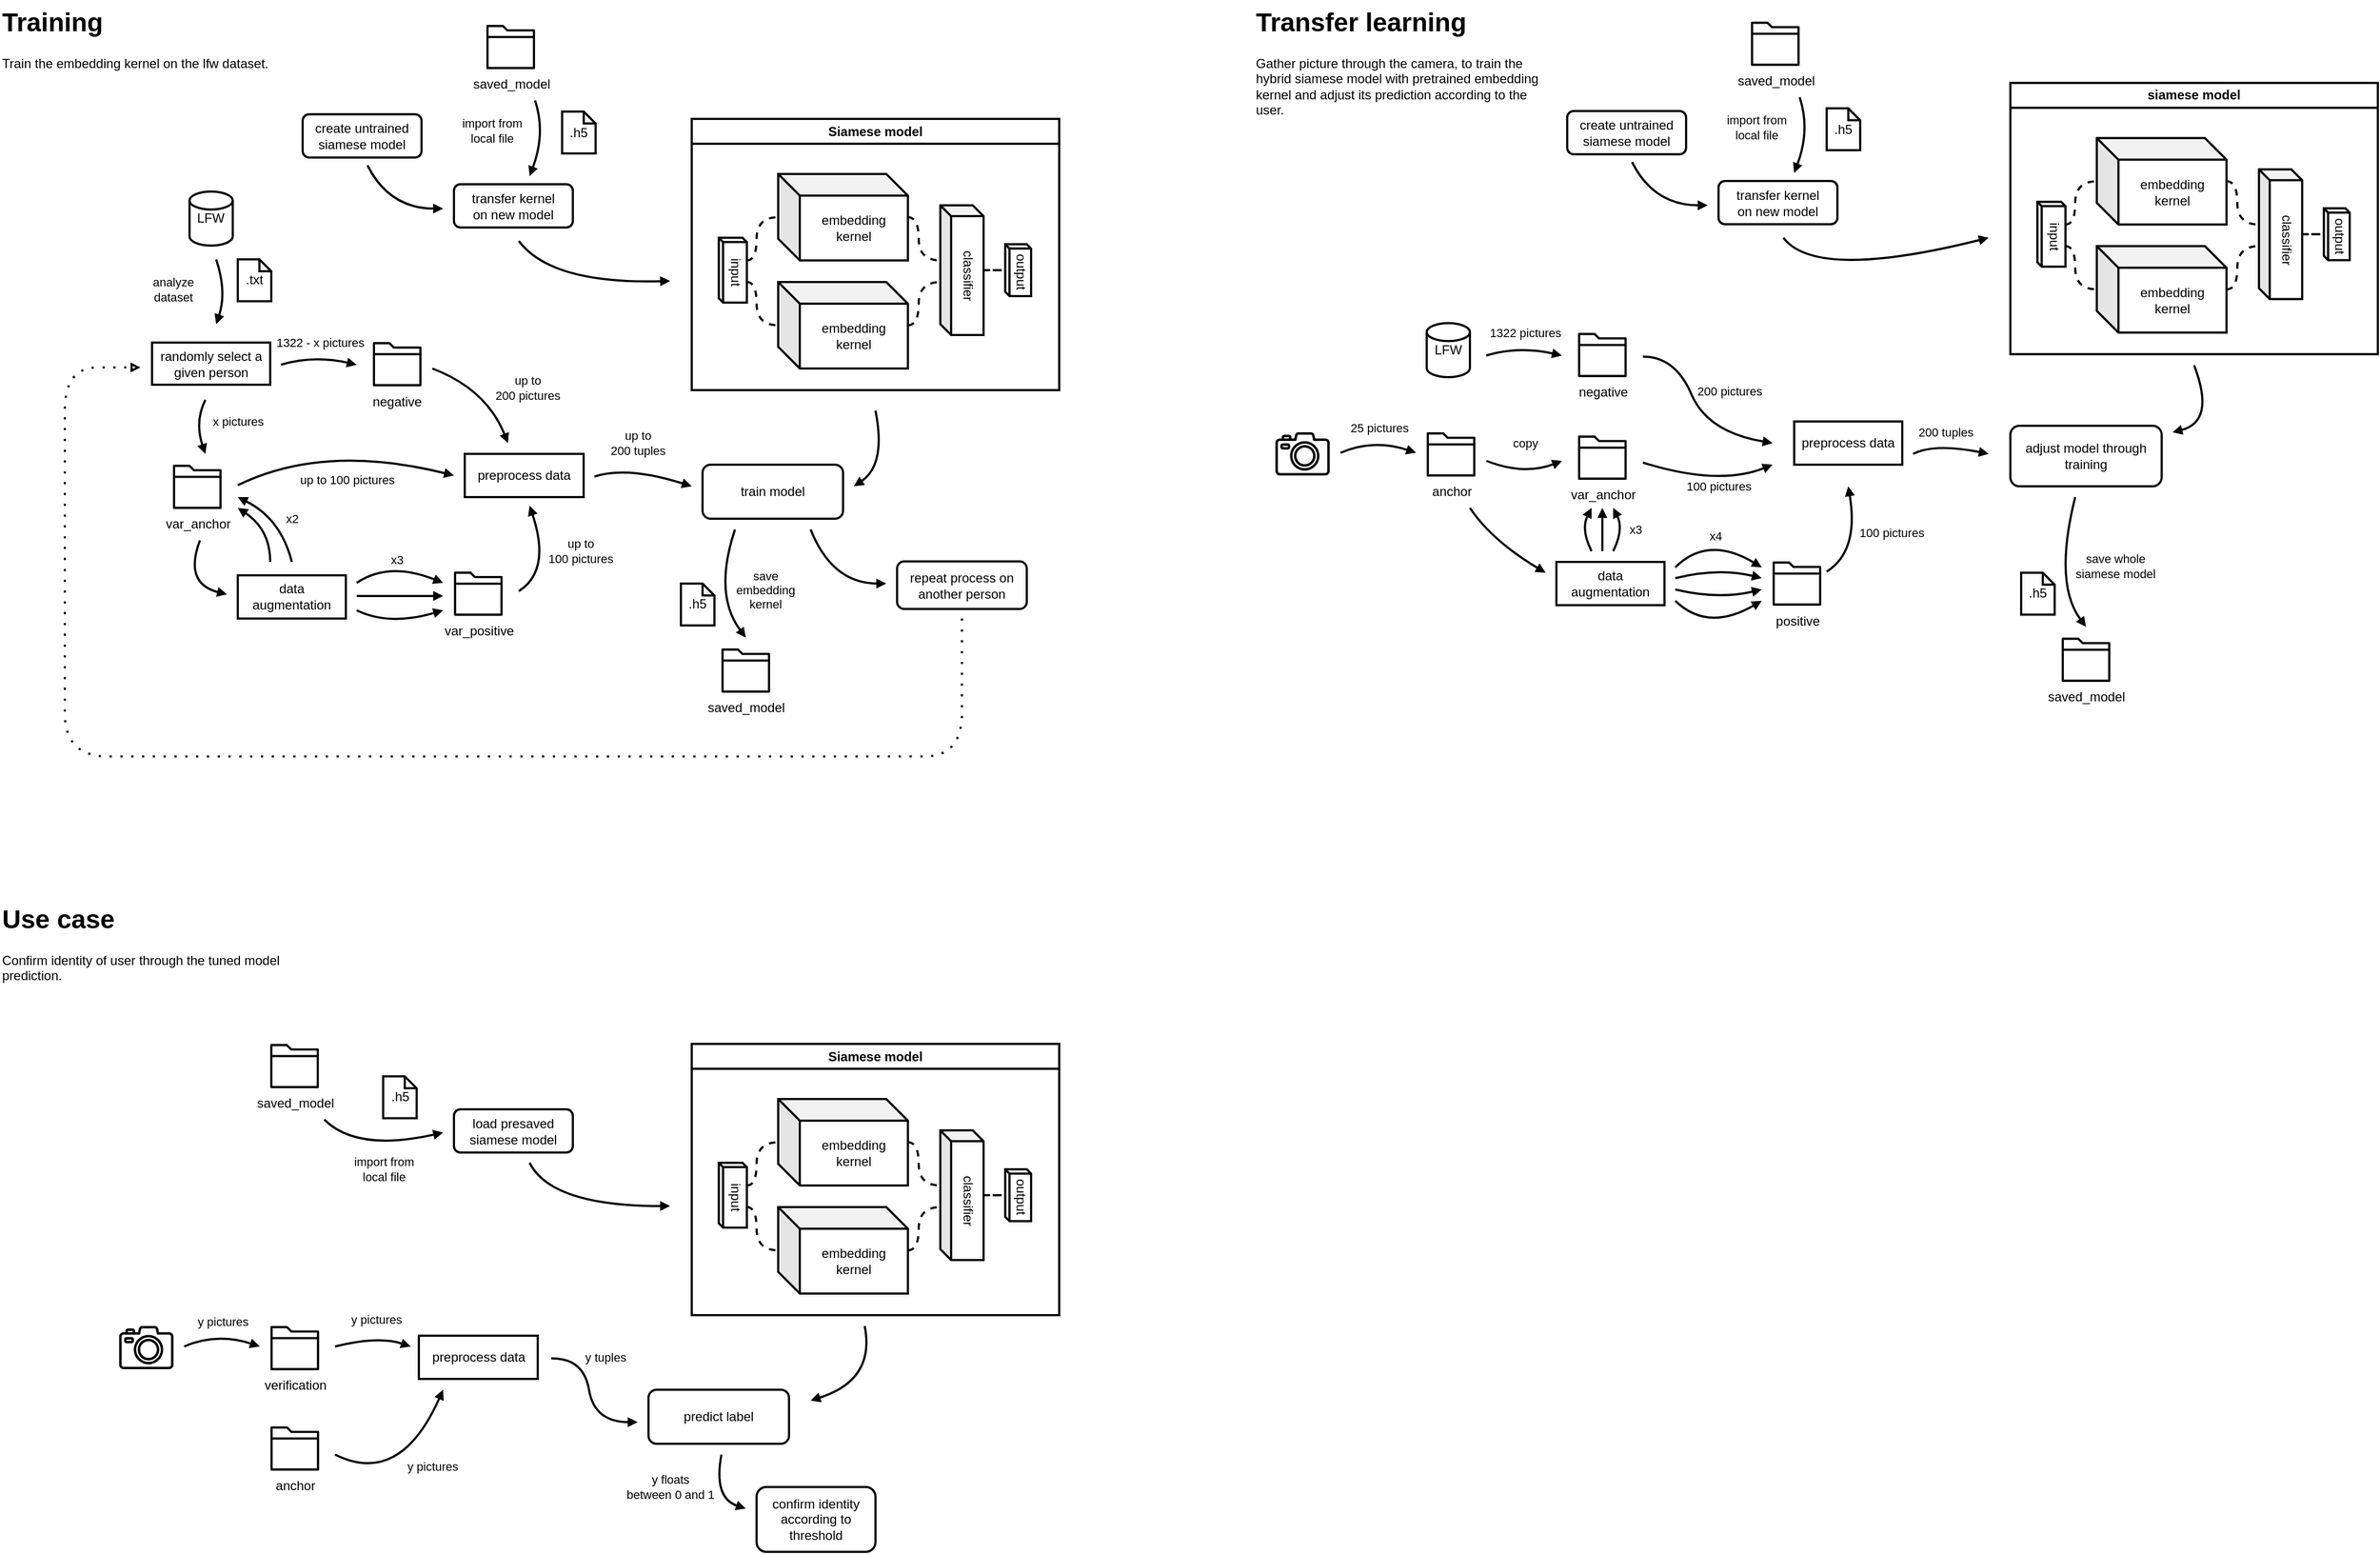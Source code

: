 <mxfile version="24.4.10" type="device">
  <diagram id="6a731a19-8d31-9384-78a2-239565b7b9f0" name="Page-1">
    <mxGraphModel dx="3397" dy="1454" grid="1" gridSize="10" guides="1" tooltips="1" connect="1" arrows="1" fold="1" page="1" pageScale="1" pageWidth="1169" pageHeight="827" background="none" math="0" shadow="0">
      <root>
        <mxCell id="0" />
        <mxCell id="1" parent="0" />
        <mxCell id="K02zq3fW6YqKF-il60_Z-49" value="siamese model" style="swimlane;whiteSpace=wrap;html=1;swimlaneFillColor=default;strokeWidth=2;startSize=23;" parent="1" vertex="1">
          <mxGeometry x="740" y="116.75" width="340" height="251" as="geometry">
            <mxRectangle x="600" y="240" width="100" height="30" as="alternateBounds" />
          </mxGeometry>
        </mxCell>
        <mxCell id="K02zq3fW6YqKF-il60_Z-50" style="edgeStyle=orthogonalEdgeStyle;rounded=0;orthogonalLoop=1;jettySize=auto;html=1;curved=1;strokeWidth=2;dashed=1;endArrow=none;endFill=0;" parent="K02zq3fW6YqKF-il60_Z-49" source="K02zq3fW6YqKF-il60_Z-41" target="K02zq3fW6YqKF-il60_Z-43" edge="1">
          <mxGeometry relative="1" as="geometry">
            <Array as="points">
              <mxPoint x="210" y="91" />
              <mxPoint x="210" y="131" />
            </Array>
          </mxGeometry>
        </mxCell>
        <mxCell id="K02zq3fW6YqKF-il60_Z-41" value="&lt;div&gt;embedding&lt;/div&gt;&lt;div&gt;kernel&lt;/div&gt;" style="shape=cube;whiteSpace=wrap;html=1;boundedLbl=1;backgroundOutline=1;darkOpacity=0.05;darkOpacity2=0.1;strokeWidth=2;strokeColor=default;fillColor=default;" parent="K02zq3fW6YqKF-il60_Z-49" vertex="1">
          <mxGeometry x="80" y="51" width="120" height="80" as="geometry" />
        </mxCell>
        <mxCell id="K02zq3fW6YqKF-il60_Z-42" value="&lt;div&gt;embedding&lt;/div&gt;&lt;div&gt;kernel&lt;/div&gt;" style="shape=cube;whiteSpace=wrap;html=1;boundedLbl=1;backgroundOutline=1;darkOpacity=0.05;darkOpacity2=0.1;strokeWidth=2;strokeColor=default;fillColor=default;" parent="K02zq3fW6YqKF-il60_Z-49" vertex="1">
          <mxGeometry x="80" y="151" width="120" height="80" as="geometry" />
        </mxCell>
        <mxCell id="K02zq3fW6YqKF-il60_Z-43" value="classifier" style="shape=cube;whiteSpace=wrap;html=1;boundedLbl=1;backgroundOutline=1;darkOpacity=0.05;darkOpacity2=0.1;strokeWidth=2;strokeColor=default;fillColor=default;textDirection=vertical-lr;size=10;" parent="K02zq3fW6YqKF-il60_Z-49" vertex="1">
          <mxGeometry x="230" y="80" width="40" height="120" as="geometry" />
        </mxCell>
        <mxCell id="K02zq3fW6YqKF-il60_Z-51" style="edgeStyle=orthogonalEdgeStyle;rounded=0;orthogonalLoop=1;jettySize=auto;html=1;curved=1;strokeWidth=2;dashed=1;endArrow=none;endFill=0;" parent="K02zq3fW6YqKF-il60_Z-49" source="K02zq3fW6YqKF-il60_Z-42" target="K02zq3fW6YqKF-il60_Z-43" edge="1">
          <mxGeometry relative="1" as="geometry">
            <mxPoint x="210" y="101" as="sourcePoint" />
            <mxPoint x="240" y="141" as="targetPoint" />
            <Array as="points">
              <mxPoint x="210" y="191" />
              <mxPoint x="210" y="151" />
            </Array>
          </mxGeometry>
        </mxCell>
        <mxCell id="K02zq3fW6YqKF-il60_Z-53" style="edgeStyle=orthogonalEdgeStyle;rounded=0;orthogonalLoop=1;jettySize=auto;html=1;curved=1;strokeWidth=2;dashed=1;endArrow=none;endFill=0;" parent="K02zq3fW6YqKF-il60_Z-49" source="K02zq3fW6YqKF-il60_Z-57" target="K02zq3fW6YqKF-il60_Z-42" edge="1">
          <mxGeometry relative="1" as="geometry">
            <mxPoint x="50" y="151" as="sourcePoint" />
            <mxPoint x="80" y="191" as="targetPoint" />
            <Array as="points">
              <mxPoint x="60" y="151" />
              <mxPoint x="60" y="191" />
            </Array>
          </mxGeometry>
        </mxCell>
        <mxCell id="K02zq3fW6YqKF-il60_Z-56" style="edgeStyle=orthogonalEdgeStyle;rounded=0;orthogonalLoop=1;jettySize=auto;html=1;curved=1;strokeWidth=2;dashed=1;endArrow=none;endFill=0;" parent="K02zq3fW6YqKF-il60_Z-49" source="K02zq3fW6YqKF-il60_Z-57" target="K02zq3fW6YqKF-il60_Z-41" edge="1">
          <mxGeometry relative="1" as="geometry">
            <mxPoint x="50" y="131" as="sourcePoint" />
            <mxPoint x="80" y="91" as="targetPoint" />
            <Array as="points">
              <mxPoint x="60" y="131" />
              <mxPoint x="60" y="91" />
            </Array>
          </mxGeometry>
        </mxCell>
        <mxCell id="K02zq3fW6YqKF-il60_Z-57" value="input" style="shape=cube;whiteSpace=wrap;html=1;boundedLbl=1;backgroundOutline=1;darkOpacity=0.05;darkOpacity2=0.1;strokeWidth=2;strokeColor=default;fillColor=default;textDirection=vertical-lr;size=4;" parent="K02zq3fW6YqKF-il60_Z-49" vertex="1">
          <mxGeometry x="25" y="110" width="26" height="60" as="geometry" />
        </mxCell>
        <mxCell id="K02zq3fW6YqKF-il60_Z-58" value="output" style="shape=cube;whiteSpace=wrap;html=1;boundedLbl=1;backgroundOutline=1;darkOpacity=0.05;darkOpacity2=0.1;strokeWidth=2;strokeColor=default;fillColor=default;textDirection=vertical-lr;size=4;" parent="K02zq3fW6YqKF-il60_Z-49" vertex="1">
          <mxGeometry x="290" y="116" width="24" height="48" as="geometry" />
        </mxCell>
        <mxCell id="K02zq3fW6YqKF-il60_Z-61" style="edgeStyle=orthogonalEdgeStyle;rounded=0;orthogonalLoop=1;jettySize=auto;html=1;curved=1;strokeWidth=2;dashed=1;endArrow=none;endFill=0;" parent="K02zq3fW6YqKF-il60_Z-49" source="K02zq3fW6YqKF-il60_Z-43" target="K02zq3fW6YqKF-il60_Z-58" edge="1">
          <mxGeometry relative="1" as="geometry">
            <mxPoint x="210" y="101" as="sourcePoint" />
            <mxPoint x="290" y="211" as="targetPoint" />
            <Array as="points" />
          </mxGeometry>
        </mxCell>
        <mxCell id="WTUpmmWrXd-e1ucr6upa-55" value="anchor" style="sketch=0;outlineConnect=0;dashed=0;verticalLabelPosition=bottom;verticalAlign=top;align=center;html=1;fontSize=12;fontStyle=0;aspect=fixed;pointerEvents=1;shape=mxgraph.aws4.folder;strokeWidth=1;fillColor=#030303;" parent="1" vertex="1">
          <mxGeometry x="200.0" y="440" width="45.04" height="41" as="geometry" />
        </mxCell>
        <mxCell id="WTUpmmWrXd-e1ucr6upa-57" value="LFW" style="strokeWidth=2;html=1;shape=mxgraph.flowchart.database;whiteSpace=wrap;" parent="1" vertex="1">
          <mxGeometry x="200" y="339" width="40" height="50" as="geometry" />
        </mxCell>
        <mxCell id="K02zq3fW6YqKF-il60_Z-8" value="var_anchor" style="sketch=0;outlineConnect=0;dashed=0;verticalLabelPosition=bottom;verticalAlign=top;align=center;html=1;fontSize=12;fontStyle=0;aspect=fixed;pointerEvents=1;shape=mxgraph.aws4.folder;strokeWidth=1;fillColor=#030303;gradientColor=none;" parent="1" vertex="1">
          <mxGeometry x="340" y="443" width="45.04" height="41" as="geometry" />
        </mxCell>
        <mxCell id="K02zq3fW6YqKF-il60_Z-9" value="negative" style="sketch=0;outlineConnect=0;dashed=0;verticalLabelPosition=bottom;verticalAlign=top;align=center;html=1;fontSize=12;fontStyle=0;aspect=fixed;pointerEvents=1;shape=mxgraph.aws4.folder;strokeWidth=1;fillColor=#030303;" parent="1" vertex="1">
          <mxGeometry x="340" y="348" width="45.04" height="41" as="geometry" />
        </mxCell>
        <mxCell id="K02zq3fW6YqKF-il60_Z-10" value="&lt;div&gt;positive&lt;/div&gt;" style="sketch=0;outlineConnect=0;dashed=0;verticalLabelPosition=bottom;verticalAlign=top;align=center;html=1;fontSize=12;fontStyle=0;aspect=fixed;pointerEvents=1;shape=mxgraph.aws4.folder;strokeWidth=1;fillColor=#030303;" parent="1" vertex="1">
          <mxGeometry x="520" y="559.5" width="45.04" height="41" as="geometry" />
        </mxCell>
        <mxCell id="K02zq3fW6YqKF-il60_Z-12" value="" style="curved=1;endArrow=block;html=1;rounded=0;strokeWidth=2;endSize=4;endFill=1;" parent="1" edge="1">
          <mxGeometry width="50" height="50" relative="1" as="geometry">
            <mxPoint x="255.04" y="369" as="sourcePoint" />
            <mxPoint x="325.04" y="369" as="targetPoint" />
            <Array as="points">
              <mxPoint x="285" y="360" />
            </Array>
          </mxGeometry>
        </mxCell>
        <mxCell id="K02zq3fW6YqKF-il60_Z-13" value="" style="sketch=0;outlineConnect=0;fontColor=#232F3E;gradientColor=none;fillColor=#030303;strokeColor=none;dashed=0;verticalLabelPosition=bottom;verticalAlign=top;align=center;html=1;fontSize=12;fontStyle=0;aspect=fixed;pointerEvents=1;shape=mxgraph.aws4.camera2;" parent="1" vertex="1">
          <mxGeometry x="60" y="440" width="50.32" height="40" as="geometry" />
        </mxCell>
        <mxCell id="K02zq3fW6YqKF-il60_Z-14" value="" style="curved=1;endArrow=block;html=1;rounded=0;strokeWidth=2;endSize=4;endFill=1;" parent="1" edge="1">
          <mxGeometry width="50" height="50" relative="1" as="geometry">
            <mxPoint x="570" y="569" as="sourcePoint" />
            <mxPoint x="590" y="490" as="targetPoint" />
            <Array as="points">
              <mxPoint x="600" y="550" />
            </Array>
          </mxGeometry>
        </mxCell>
        <mxCell id="K02zq3fW6YqKF-il60_Z-35" value="100 pictures" style="edgeLabel;html=1;align=center;verticalAlign=middle;resizable=0;points=[];" parent="K02zq3fW6YqKF-il60_Z-14" vertex="1" connectable="0">
          <mxGeometry x="0.115" y="1" relative="1" as="geometry">
            <mxPoint x="34" as="offset" />
          </mxGeometry>
        </mxCell>
        <mxCell id="K02zq3fW6YqKF-il60_Z-16" value="" style="curved=1;endArrow=block;html=1;rounded=0;strokeWidth=2;endSize=4;endFill=1;" parent="1" edge="1">
          <mxGeometry width="50" height="50" relative="1" as="geometry">
            <mxPoint x="120.2" y="459" as="sourcePoint" />
            <mxPoint x="190.2" y="459" as="targetPoint" />
            <Array as="points">
              <mxPoint x="150.16" y="446" />
            </Array>
          </mxGeometry>
        </mxCell>
        <mxCell id="K02zq3fW6YqKF-il60_Z-28" value="&lt;div&gt;25 pictures&lt;/div&gt;" style="edgeLabel;html=1;align=center;verticalAlign=middle;resizable=0;points=[];" parent="K02zq3fW6YqKF-il60_Z-16" vertex="1" connectable="0">
          <mxGeometry x="0.098" y="-8" relative="1" as="geometry">
            <mxPoint y="-20" as="offset" />
          </mxGeometry>
        </mxCell>
        <mxCell id="K02zq3fW6YqKF-il60_Z-17" value="data augmentation" style="rounded=0;whiteSpace=wrap;html=1;strokeWidth=2;" parent="1" vertex="1">
          <mxGeometry x="320" y="560" width="100" height="40" as="geometry" />
        </mxCell>
        <mxCell id="K02zq3fW6YqKF-il60_Z-18" value="" style="curved=1;endArrow=block;html=1;rounded=0;strokeWidth=2;endSize=4;endFill=1;" parent="1" edge="1">
          <mxGeometry width="50" height="50" relative="1" as="geometry">
            <mxPoint x="430" y="565" as="sourcePoint" />
            <mxPoint x="510" y="565" as="targetPoint" />
            <Array as="points">
              <mxPoint x="460" y="535" />
            </Array>
          </mxGeometry>
        </mxCell>
        <mxCell id="K02zq3fW6YqKF-il60_Z-94" value="x4" style="edgeLabel;html=1;align=center;verticalAlign=middle;resizable=0;points=[];" parent="K02zq3fW6YqKF-il60_Z-18" vertex="1" connectable="0">
          <mxGeometry x="-0.365" y="-9" relative="1" as="geometry">
            <mxPoint x="8" y="-13" as="offset" />
          </mxGeometry>
        </mxCell>
        <mxCell id="K02zq3fW6YqKF-il60_Z-19" value="" style="curved=1;endArrow=block;html=1;rounded=0;strokeWidth=2;endSize=4;endFill=1;" parent="1" edge="1">
          <mxGeometry width="50" height="50" relative="1" as="geometry">
            <mxPoint x="430" y="596" as="sourcePoint" />
            <mxPoint x="510" y="596" as="targetPoint" />
            <Array as="points">
              <mxPoint x="460" y="625" />
            </Array>
          </mxGeometry>
        </mxCell>
        <mxCell id="K02zq3fW6YqKF-il60_Z-20" value="" style="curved=1;endArrow=block;html=1;rounded=0;strokeWidth=2;endSize=4;endFill=1;" parent="1" edge="1">
          <mxGeometry width="50" height="50" relative="1" as="geometry">
            <mxPoint x="430" y="575" as="sourcePoint" />
            <mxPoint x="510" y="575" as="targetPoint" />
            <Array as="points">
              <mxPoint x="470" y="565" />
            </Array>
          </mxGeometry>
        </mxCell>
        <mxCell id="K02zq3fW6YqKF-il60_Z-21" value="" style="curved=1;endArrow=block;html=1;rounded=0;strokeWidth=2;endSize=4;endFill=1;" parent="1" edge="1">
          <mxGeometry width="50" height="50" relative="1" as="geometry">
            <mxPoint x="240" y="510" as="sourcePoint" />
            <mxPoint x="310" y="570" as="targetPoint" />
            <Array as="points">
              <mxPoint x="260" y="540" />
            </Array>
          </mxGeometry>
        </mxCell>
        <mxCell id="K02zq3fW6YqKF-il60_Z-23" value="" style="curved=1;endArrow=block;html=1;rounded=0;strokeWidth=2;endSize=4;endFill=1;" parent="1" edge="1">
          <mxGeometry width="50" height="50" relative="1" as="geometry">
            <mxPoint x="362.52" y="550" as="sourcePoint" />
            <mxPoint x="362.52" y="510" as="targetPoint" />
            <Array as="points" />
          </mxGeometry>
        </mxCell>
        <mxCell id="K02zq3fW6YqKF-il60_Z-24" value="&lt;div&gt;transfer kernel&lt;/div&gt;&lt;div&gt;on new model&lt;br&gt;&lt;/div&gt;" style="rounded=1;whiteSpace=wrap;html=1;strokeWidth=2;" parent="1" vertex="1">
          <mxGeometry x="470" y="207.5" width="110" height="40" as="geometry" />
        </mxCell>
        <mxCell id="K02zq3fW6YqKF-il60_Z-25" value="" style="curved=1;endArrow=block;html=1;rounded=0;strokeWidth=2;endSize=4;endFill=1;" parent="1" edge="1">
          <mxGeometry width="50" height="50" relative="1" as="geometry">
            <mxPoint x="400" y="468" as="sourcePoint" />
            <mxPoint x="520" y="470" as="targetPoint" />
            <Array as="points">
              <mxPoint x="470" y="490" />
            </Array>
          </mxGeometry>
        </mxCell>
        <mxCell id="K02zq3fW6YqKF-il60_Z-33" value="100 pictures" style="edgeLabel;html=1;align=center;verticalAlign=middle;resizable=0;points=[];" parent="K02zq3fW6YqKF-il60_Z-25" vertex="1" connectable="0">
          <mxGeometry x="0.233" y="11" relative="1" as="geometry">
            <mxPoint x="-1" y="12" as="offset" />
          </mxGeometry>
        </mxCell>
        <mxCell id="K02zq3fW6YqKF-il60_Z-26" value="" style="curved=1;endArrow=block;html=1;rounded=0;strokeWidth=2;endSize=4;endFill=1;" parent="1" edge="1">
          <mxGeometry width="50" height="50" relative="1" as="geometry">
            <mxPoint x="400" y="370" as="sourcePoint" />
            <mxPoint x="520" y="450" as="targetPoint" />
            <Array as="points">
              <mxPoint x="430" y="370" />
              <mxPoint x="460" y="440" />
            </Array>
          </mxGeometry>
        </mxCell>
        <mxCell id="K02zq3fW6YqKF-il60_Z-37" value="200 pictures" style="edgeLabel;html=1;align=center;verticalAlign=middle;resizable=0;points=[];" parent="K02zq3fW6YqKF-il60_Z-26" vertex="1" connectable="0">
          <mxGeometry x="0.204" y="-1" relative="1" as="geometry">
            <mxPoint x="23" y="-33" as="offset" />
          </mxGeometry>
        </mxCell>
        <mxCell id="K02zq3fW6YqKF-il60_Z-27" value="" style="curved=1;endArrow=block;html=1;rounded=0;strokeWidth=2;endSize=4;endFill=1;" parent="1" edge="1">
          <mxGeometry width="50" height="50" relative="1" as="geometry">
            <mxPoint x="650" y="460" as="sourcePoint" />
            <mxPoint x="720" y="460" as="targetPoint" />
            <Array as="points">
              <mxPoint x="670" y="450" />
            </Array>
          </mxGeometry>
        </mxCell>
        <mxCell id="K02zq3fW6YqKF-il60_Z-29" value="&lt;div&gt;1322 pictures&lt;/div&gt;" style="edgeLabel;html=1;align=center;verticalAlign=middle;resizable=0;points=[];" parent="1" vertex="1" connectable="0">
          <mxGeometry x="290.304" y="348.003" as="geometry" />
        </mxCell>
        <mxCell id="K02zq3fW6YqKF-il60_Z-40" value="200 tuples" style="edgeLabel;html=1;align=center;verticalAlign=middle;resizable=0;points=[];" parent="1" vertex="1" connectable="0">
          <mxGeometry x="679.997" y="439.998" as="geometry" />
        </mxCell>
        <mxCell id="K02zq3fW6YqKF-il60_Z-44" value="" style="curved=1;endArrow=block;html=1;rounded=0;strokeWidth=2;endSize=4;endFill=1;" parent="1" edge="1">
          <mxGeometry width="50" height="50" relative="1" as="geometry">
            <mxPoint x="545.04" y="130" as="sourcePoint" />
            <mxPoint x="540" y="200" as="targetPoint" />
            <Array as="points">
              <mxPoint x="555.04" y="160" />
            </Array>
          </mxGeometry>
        </mxCell>
        <mxCell id="K02zq3fW6YqKF-il60_Z-45" value="import from&lt;br&gt;local file" style="edgeLabel;html=1;align=center;verticalAlign=middle;resizable=0;points=[];" parent="K02zq3fW6YqKF-il60_Z-44" vertex="1" connectable="0">
          <mxGeometry x="0.696" y="-2" relative="1" as="geometry">
            <mxPoint x="-37" y="-31" as="offset" />
          </mxGeometry>
        </mxCell>
        <mxCell id="K02zq3fW6YqKF-il60_Z-46" value="saved_model" style="sketch=0;outlineConnect=0;dashed=0;verticalLabelPosition=bottom;verticalAlign=top;align=center;html=1;fontSize=12;fontStyle=0;aspect=fixed;pointerEvents=1;shape=mxgraph.aws4.folder;strokeWidth=1;fillColor=#030303;" parent="1" vertex="1">
          <mxGeometry x="500.0" y="60" width="45.04" height="41" as="geometry" />
        </mxCell>
        <mxCell id="K02zq3fW6YqKF-il60_Z-47" value="&lt;div&gt;.h5&lt;/div&gt;" style="shape=note;whiteSpace=wrap;html=1;backgroundOutline=1;darkOpacity=0.05;strokeWidth=2;size=11;" parent="1" vertex="1">
          <mxGeometry x="570.08" y="140.25" width="31" height="38.75" as="geometry" />
        </mxCell>
        <mxCell id="K02zq3fW6YqKF-il60_Z-71" value="&lt;div&gt;preprocess data&lt;/div&gt;" style="rounded=0;whiteSpace=wrap;html=1;strokeWidth=2;" parent="1" vertex="1">
          <mxGeometry x="540" y="430" width="100" height="40" as="geometry" />
        </mxCell>
        <mxCell id="K02zq3fW6YqKF-il60_Z-73" value="" style="curved=1;endArrow=block;html=1;rounded=0;strokeWidth=2;endSize=4;endFill=1;" parent="1" edge="1">
          <mxGeometry width="50" height="50" relative="1" as="geometry">
            <mxPoint x="390" y="190" as="sourcePoint" />
            <mxPoint x="460" y="230" as="targetPoint" />
            <Array as="points">
              <mxPoint x="410" y="230" />
            </Array>
          </mxGeometry>
        </mxCell>
        <mxCell id="K02zq3fW6YqKF-il60_Z-76" value="create untrained&lt;br&gt;siamese model" style="rounded=1;whiteSpace=wrap;html=1;strokeWidth=2;" parent="1" vertex="1">
          <mxGeometry x="330" y="142.75" width="110" height="40" as="geometry" />
        </mxCell>
        <mxCell id="K02zq3fW6YqKF-il60_Z-77" value="" style="curved=1;endArrow=block;html=1;rounded=0;strokeWidth=2;endSize=4;endFill=1;" parent="1" edge="1">
          <mxGeometry width="50" height="50" relative="1" as="geometry">
            <mxPoint x="530" y="260" as="sourcePoint" />
            <mxPoint x="720" y="260" as="targetPoint" />
            <Array as="points">
              <mxPoint x="560" y="300" />
            </Array>
          </mxGeometry>
        </mxCell>
        <mxCell id="K02zq3fW6YqKF-il60_Z-78" value="adjust model through training" style="rounded=1;whiteSpace=wrap;html=1;strokeWidth=2;" parent="1" vertex="1">
          <mxGeometry x="740" y="434" width="140" height="56" as="geometry" />
        </mxCell>
        <mxCell id="K02zq3fW6YqKF-il60_Z-80" value="" style="curved=1;endArrow=block;html=1;rounded=0;strokeWidth=2;endSize=4;endFill=1;" parent="1" edge="1">
          <mxGeometry width="50" height="50" relative="1" as="geometry">
            <mxPoint x="910" y="378" as="sourcePoint" />
            <mxPoint x="890" y="440" as="targetPoint" />
            <Array as="points">
              <mxPoint x="930" y="430" />
            </Array>
          </mxGeometry>
        </mxCell>
        <mxCell id="K02zq3fW6YqKF-il60_Z-81" value="" style="curved=1;endArrow=block;html=1;rounded=0;strokeWidth=2;endSize=4;endFill=1;" parent="1" edge="1">
          <mxGeometry width="50" height="50" relative="1" as="geometry">
            <mxPoint x="800" y="500" as="sourcePoint" />
            <mxPoint x="810" y="620" as="targetPoint" />
            <Array as="points">
              <mxPoint x="780" y="580" />
            </Array>
          </mxGeometry>
        </mxCell>
        <mxCell id="K02zq3fW6YqKF-il60_Z-86" value="save whole&lt;br&gt;siamese model" style="edgeLabel;html=1;align=center;verticalAlign=middle;resizable=0;points=[];" parent="K02zq3fW6YqKF-il60_Z-81" vertex="1" connectable="0">
          <mxGeometry x="-0.28" y="7" relative="1" as="geometry">
            <mxPoint x="41" y="16" as="offset" />
          </mxGeometry>
        </mxCell>
        <mxCell id="K02zq3fW6YqKF-il60_Z-84" value="saved_model" style="sketch=0;outlineConnect=0;dashed=0;verticalLabelPosition=bottom;verticalAlign=top;align=center;html=1;fontSize=12;fontStyle=0;aspect=fixed;pointerEvents=1;shape=mxgraph.aws4.folder;strokeWidth=1;fillColor=#030303;" parent="1" vertex="1">
          <mxGeometry x="787.48" y="630" width="45.04" height="41" as="geometry" />
        </mxCell>
        <mxCell id="K02zq3fW6YqKF-il60_Z-85" value="&lt;div&gt;.h5&lt;/div&gt;" style="shape=note;whiteSpace=wrap;html=1;backgroundOutline=1;darkOpacity=0.05;strokeWidth=2;size=11;" parent="1" vertex="1">
          <mxGeometry x="750" y="570" width="31" height="38.75" as="geometry" />
        </mxCell>
        <mxCell id="K02zq3fW6YqKF-il60_Z-87" value="&lt;h1 style=&quot;margin-top: 0px;&quot;&gt;Transfer learning&lt;/h1&gt;&lt;p&gt;Gather picture through the camera, to train the hybrid siamese model with pretrained embedding kernel and adjust its prediction according to the user.&lt;br&gt;&lt;/p&gt;" style="text;html=1;whiteSpace=wrap;overflow=hidden;rounded=0;" parent="1" vertex="1">
          <mxGeometry x="40" y="40" width="280" height="122" as="geometry" />
        </mxCell>
        <mxCell id="K02zq3fW6YqKF-il60_Z-88" value="" style="curved=1;endArrow=block;html=1;rounded=0;strokeWidth=2;endSize=4;endFill=1;" parent="1" edge="1">
          <mxGeometry width="50" height="50" relative="1" as="geometry">
            <mxPoint x="255.3" y="466.5" as="sourcePoint" />
            <mxPoint x="325.3" y="466.5" as="targetPoint" />
            <Array as="points">
              <mxPoint x="290" y="480" />
            </Array>
          </mxGeometry>
        </mxCell>
        <mxCell id="K02zq3fW6YqKF-il60_Z-89" value="copy" style="edgeLabel;html=1;align=center;verticalAlign=middle;resizable=0;points=[];" parent="K02zq3fW6YqKF-il60_Z-88" vertex="1" connectable="0">
          <mxGeometry x="0.098" y="-8" relative="1" as="geometry">
            <mxPoint x="-6" y="-36" as="offset" />
          </mxGeometry>
        </mxCell>
        <mxCell id="K02zq3fW6YqKF-il60_Z-90" value="" style="curved=1;endArrow=block;html=1;rounded=0;strokeWidth=2;endSize=4;endFill=1;" parent="1" edge="1">
          <mxGeometry width="50" height="50" relative="1" as="geometry">
            <mxPoint x="352.52" y="550" as="sourcePoint" />
            <mxPoint x="352.52" y="510" as="targetPoint" />
            <Array as="points">
              <mxPoint x="342.52" y="530" />
            </Array>
          </mxGeometry>
        </mxCell>
        <mxCell id="K02zq3fW6YqKF-il60_Z-91" value="" style="curved=1;endArrow=block;html=1;rounded=0;strokeWidth=2;endSize=4;endFill=1;" parent="1" edge="1">
          <mxGeometry width="50" height="50" relative="1" as="geometry">
            <mxPoint x="372.52" y="550" as="sourcePoint" />
            <mxPoint x="372.52" y="510" as="targetPoint" />
            <Array as="points">
              <mxPoint x="382.52" y="530" />
            </Array>
          </mxGeometry>
        </mxCell>
        <mxCell id="K02zq3fW6YqKF-il60_Z-93" value="x3" style="edgeLabel;html=1;align=center;verticalAlign=middle;resizable=0;points=[];" parent="K02zq3fW6YqKF-il60_Z-91" vertex="1" connectable="0">
          <mxGeometry x="-0.126" y="5" relative="1" as="geometry">
            <mxPoint x="16" y="-1" as="offset" />
          </mxGeometry>
        </mxCell>
        <mxCell id="K02zq3fW6YqKF-il60_Z-92" value="" style="curved=1;endArrow=block;html=1;rounded=0;strokeWidth=2;endSize=4;endFill=1;" parent="1" edge="1">
          <mxGeometry width="50" height="50" relative="1" as="geometry">
            <mxPoint x="430" y="585.5" as="sourcePoint" />
            <mxPoint x="510" y="585.5" as="targetPoint" />
            <Array as="points">
              <mxPoint x="470" y="595" />
            </Array>
          </mxGeometry>
        </mxCell>
        <mxCell id="K02zq3fW6YqKF-il60_Z-97" value="&lt;h1 style=&quot;margin-top: 0px;&quot;&gt;Training&lt;/h1&gt;&lt;p&gt;Train the embedding kernel on the lfw dataset.&lt;br&gt;&lt;/p&gt;" style="text;html=1;whiteSpace=wrap;overflow=hidden;rounded=0;" parent="1" vertex="1">
          <mxGeometry x="-1120" y="40" width="280" height="122" as="geometry" />
        </mxCell>
        <mxCell id="K02zq3fW6YqKF-il60_Z-156" value="Siamese model" style="swimlane;whiteSpace=wrap;html=1;swimlaneFillColor=default;strokeWidth=2;" parent="1" vertex="1">
          <mxGeometry x="-480" y="150" width="340" height="251" as="geometry">
            <mxRectangle x="600" y="240" width="100" height="30" as="alternateBounds" />
          </mxGeometry>
        </mxCell>
        <mxCell id="K02zq3fW6YqKF-il60_Z-157" style="edgeStyle=orthogonalEdgeStyle;rounded=0;orthogonalLoop=1;jettySize=auto;html=1;curved=1;strokeWidth=2;dashed=1;endArrow=none;endFill=0;" parent="K02zq3fW6YqKF-il60_Z-156" source="K02zq3fW6YqKF-il60_Z-158" target="K02zq3fW6YqKF-il60_Z-160" edge="1">
          <mxGeometry relative="1" as="geometry">
            <Array as="points">
              <mxPoint x="210" y="91" />
              <mxPoint x="210" y="131" />
            </Array>
          </mxGeometry>
        </mxCell>
        <mxCell id="K02zq3fW6YqKF-il60_Z-158" value="&lt;div&gt;embedding&lt;/div&gt;&lt;div&gt;kernel&lt;/div&gt;" style="shape=cube;whiteSpace=wrap;html=1;boundedLbl=1;backgroundOutline=1;darkOpacity=0.05;darkOpacity2=0.1;strokeWidth=2;strokeColor=default;fillColor=default;" parent="K02zq3fW6YqKF-il60_Z-156" vertex="1">
          <mxGeometry x="80" y="51" width="120" height="80" as="geometry" />
        </mxCell>
        <mxCell id="K02zq3fW6YqKF-il60_Z-159" value="&lt;div&gt;embedding&lt;/div&gt;&lt;div&gt;kernel&lt;/div&gt;" style="shape=cube;whiteSpace=wrap;html=1;boundedLbl=1;backgroundOutline=1;darkOpacity=0.05;darkOpacity2=0.1;strokeWidth=2;strokeColor=default;fillColor=default;" parent="K02zq3fW6YqKF-il60_Z-156" vertex="1">
          <mxGeometry x="80" y="151" width="120" height="80" as="geometry" />
        </mxCell>
        <mxCell id="K02zq3fW6YqKF-il60_Z-160" value="classifier" style="shape=cube;whiteSpace=wrap;html=1;boundedLbl=1;backgroundOutline=1;darkOpacity=0.05;darkOpacity2=0.1;strokeWidth=2;strokeColor=default;fillColor=default;textDirection=vertical-lr;size=10;" parent="K02zq3fW6YqKF-il60_Z-156" vertex="1">
          <mxGeometry x="230" y="80" width="40" height="120" as="geometry" />
        </mxCell>
        <mxCell id="K02zq3fW6YqKF-il60_Z-161" style="edgeStyle=orthogonalEdgeStyle;rounded=0;orthogonalLoop=1;jettySize=auto;html=1;curved=1;strokeWidth=2;dashed=1;endArrow=none;endFill=0;" parent="K02zq3fW6YqKF-il60_Z-156" source="K02zq3fW6YqKF-il60_Z-159" target="K02zq3fW6YqKF-il60_Z-160" edge="1">
          <mxGeometry relative="1" as="geometry">
            <mxPoint x="210" y="101" as="sourcePoint" />
            <mxPoint x="240" y="141" as="targetPoint" />
            <Array as="points">
              <mxPoint x="210" y="191" />
              <mxPoint x="210" y="151" />
            </Array>
          </mxGeometry>
        </mxCell>
        <mxCell id="K02zq3fW6YqKF-il60_Z-162" style="edgeStyle=orthogonalEdgeStyle;rounded=0;orthogonalLoop=1;jettySize=auto;html=1;curved=1;strokeWidth=2;dashed=1;endArrow=none;endFill=0;" parent="K02zq3fW6YqKF-il60_Z-156" source="K02zq3fW6YqKF-il60_Z-164" target="K02zq3fW6YqKF-il60_Z-159" edge="1">
          <mxGeometry relative="1" as="geometry">
            <mxPoint x="50" y="151" as="sourcePoint" />
            <mxPoint x="80" y="191" as="targetPoint" />
            <Array as="points">
              <mxPoint x="60" y="151" />
              <mxPoint x="60" y="191" />
            </Array>
          </mxGeometry>
        </mxCell>
        <mxCell id="K02zq3fW6YqKF-il60_Z-163" style="edgeStyle=orthogonalEdgeStyle;rounded=0;orthogonalLoop=1;jettySize=auto;html=1;curved=1;strokeWidth=2;dashed=1;endArrow=none;endFill=0;" parent="K02zq3fW6YqKF-il60_Z-156" source="K02zq3fW6YqKF-il60_Z-164" target="K02zq3fW6YqKF-il60_Z-158" edge="1">
          <mxGeometry relative="1" as="geometry">
            <mxPoint x="50" y="131" as="sourcePoint" />
            <mxPoint x="80" y="91" as="targetPoint" />
            <Array as="points">
              <mxPoint x="60" y="131" />
              <mxPoint x="60" y="91" />
            </Array>
          </mxGeometry>
        </mxCell>
        <mxCell id="K02zq3fW6YqKF-il60_Z-164" value="input" style="shape=cube;whiteSpace=wrap;html=1;boundedLbl=1;backgroundOutline=1;darkOpacity=0.05;darkOpacity2=0.1;strokeWidth=2;strokeColor=default;fillColor=default;textDirection=vertical-lr;size=4;" parent="K02zq3fW6YqKF-il60_Z-156" vertex="1">
          <mxGeometry x="25" y="110" width="26" height="60" as="geometry" />
        </mxCell>
        <mxCell id="K02zq3fW6YqKF-il60_Z-165" value="output" style="shape=cube;whiteSpace=wrap;html=1;boundedLbl=1;backgroundOutline=1;darkOpacity=0.05;darkOpacity2=0.1;strokeWidth=2;strokeColor=default;fillColor=default;textDirection=vertical-lr;size=4;" parent="K02zq3fW6YqKF-il60_Z-156" vertex="1">
          <mxGeometry x="290" y="116" width="24" height="48" as="geometry" />
        </mxCell>
        <mxCell id="K02zq3fW6YqKF-il60_Z-166" style="edgeStyle=orthogonalEdgeStyle;rounded=0;orthogonalLoop=1;jettySize=auto;html=1;curved=1;strokeWidth=2;dashed=1;endArrow=none;endFill=0;" parent="K02zq3fW6YqKF-il60_Z-156" source="K02zq3fW6YqKF-il60_Z-160" target="K02zq3fW6YqKF-il60_Z-165" edge="1">
          <mxGeometry relative="1" as="geometry">
            <mxPoint x="210" y="101" as="sourcePoint" />
            <mxPoint x="290" y="211" as="targetPoint" />
            <Array as="points" />
          </mxGeometry>
        </mxCell>
        <mxCell id="K02zq3fW6YqKF-il60_Z-168" value="LFW" style="strokeWidth=2;html=1;shape=mxgraph.flowchart.database;whiteSpace=wrap;" parent="1" vertex="1">
          <mxGeometry x="-944.66" y="217.25" width="40" height="50" as="geometry" />
        </mxCell>
        <mxCell id="K02zq3fW6YqKF-il60_Z-169" value="var_anchor" style="sketch=0;outlineConnect=0;dashed=0;verticalLabelPosition=bottom;verticalAlign=top;align=center;html=1;fontSize=12;fontStyle=0;aspect=fixed;pointerEvents=1;shape=mxgraph.aws4.folder;strokeWidth=1;fillColor=#030303;gradientColor=none;" parent="1" vertex="1">
          <mxGeometry x="-960" y="470" width="45.04" height="41" as="geometry" />
        </mxCell>
        <mxCell id="K02zq3fW6YqKF-il60_Z-170" value="negative" style="sketch=0;outlineConnect=0;dashed=0;verticalLabelPosition=bottom;verticalAlign=top;align=center;html=1;fontSize=12;fontStyle=0;aspect=fixed;pointerEvents=1;shape=mxgraph.aws4.folder;strokeWidth=1;fillColor=#030303;" parent="1" vertex="1">
          <mxGeometry x="-775.04" y="356.5" width="45.04" height="41" as="geometry" />
        </mxCell>
        <mxCell id="K02zq3fW6YqKF-il60_Z-171" value="var_positive" style="sketch=0;outlineConnect=0;dashed=0;verticalLabelPosition=bottom;verticalAlign=top;align=center;html=1;fontSize=12;fontStyle=0;aspect=fixed;pointerEvents=1;shape=mxgraph.aws4.folder;strokeWidth=1;fillColor=#030303;" parent="1" vertex="1">
          <mxGeometry x="-700" y="568.87" width="45.04" height="41" as="geometry" />
        </mxCell>
        <mxCell id="K02zq3fW6YqKF-il60_Z-172" value="" style="curved=1;endArrow=block;html=1;rounded=0;strokeWidth=2;endSize=4;endFill=1;" parent="1" edge="1">
          <mxGeometry width="50" height="50" relative="1" as="geometry">
            <mxPoint x="-860.0" y="377.5" as="sourcePoint" />
            <mxPoint x="-790.0" y="377.5" as="targetPoint" />
            <Array as="points">
              <mxPoint x="-830.04" y="368.5" />
            </Array>
          </mxGeometry>
        </mxCell>
        <mxCell id="K02zq3fW6YqKF-il60_Z-174" value="" style="curved=1;endArrow=block;html=1;rounded=0;strokeWidth=2;endSize=4;endFill=1;" parent="1" edge="1">
          <mxGeometry width="50" height="50" relative="1" as="geometry">
            <mxPoint x="-640" y="587" as="sourcePoint" />
            <mxPoint x="-630" y="508" as="targetPoint" />
            <Array as="points">
              <mxPoint x="-610" y="568" />
            </Array>
          </mxGeometry>
        </mxCell>
        <mxCell id="K02zq3fW6YqKF-il60_Z-175" value="up to&lt;br&gt;100 pictures" style="edgeLabel;html=1;align=center;verticalAlign=middle;resizable=0;points=[];" parent="K02zq3fW6YqKF-il60_Z-174" vertex="1" connectable="0">
          <mxGeometry x="0.115" y="1" relative="1" as="geometry">
            <mxPoint x="34" as="offset" />
          </mxGeometry>
        </mxCell>
        <mxCell id="K02zq3fW6YqKF-il60_Z-178" value="data augmentation" style="rounded=0;whiteSpace=wrap;html=1;strokeWidth=2;" parent="1" vertex="1">
          <mxGeometry x="-900" y="572.37" width="100" height="40" as="geometry" />
        </mxCell>
        <mxCell id="K02zq3fW6YqKF-il60_Z-179" value="" style="curved=1;endArrow=block;html=1;rounded=0;strokeWidth=2;endSize=4;endFill=1;" parent="1" edge="1">
          <mxGeometry width="50" height="50" relative="1" as="geometry">
            <mxPoint x="-790" y="579.38" as="sourcePoint" />
            <mxPoint x="-710" y="579.38" as="targetPoint" />
            <Array as="points">
              <mxPoint x="-760" y="559.38" />
            </Array>
          </mxGeometry>
        </mxCell>
        <mxCell id="K02zq3fW6YqKF-il60_Z-180" value="x3" style="edgeLabel;html=1;align=center;verticalAlign=middle;resizable=0;points=[];" parent="K02zq3fW6YqKF-il60_Z-179" vertex="1" connectable="0">
          <mxGeometry x="-0.365" y="-9" relative="1" as="geometry">
            <mxPoint x="8" y="-13" as="offset" />
          </mxGeometry>
        </mxCell>
        <mxCell id="K02zq3fW6YqKF-il60_Z-181" value="" style="curved=1;endArrow=block;html=1;rounded=0;strokeWidth=2;endSize=4;endFill=1;" parent="1" edge="1">
          <mxGeometry width="50" height="50" relative="1" as="geometry">
            <mxPoint x="-790" y="604.76" as="sourcePoint" />
            <mxPoint x="-710" y="604.76" as="targetPoint" />
            <Array as="points">
              <mxPoint x="-760" y="619.38" />
            </Array>
          </mxGeometry>
        </mxCell>
        <mxCell id="K02zq3fW6YqKF-il60_Z-183" value="" style="curved=1;endArrow=block;html=1;rounded=0;strokeWidth=2;endSize=4;endFill=1;" parent="1" edge="1">
          <mxGeometry width="50" height="50" relative="1" as="geometry">
            <mxPoint x="-935" y="540" as="sourcePoint" />
            <mxPoint x="-910" y="590" as="targetPoint" />
            <Array as="points">
              <mxPoint x="-950" y="580" />
            </Array>
          </mxGeometry>
        </mxCell>
        <mxCell id="K02zq3fW6YqKF-il60_Z-184" value="" style="curved=1;endArrow=block;html=1;rounded=0;strokeWidth=2;endSize=4;endFill=1;" parent="1" edge="1">
          <mxGeometry width="50" height="50" relative="1" as="geometry">
            <mxPoint x="-870" y="560" as="sourcePoint" />
            <mxPoint x="-900" y="510" as="targetPoint" />
            <Array as="points">
              <mxPoint x="-870" y="530" />
            </Array>
          </mxGeometry>
        </mxCell>
        <mxCell id="K02zq3fW6YqKF-il60_Z-185" value="&lt;div&gt;transfer kernel&lt;/div&gt;&lt;div&gt;on new model&lt;br&gt;&lt;/div&gt;" style="rounded=1;whiteSpace=wrap;html=1;strokeWidth=2;" parent="1" vertex="1">
          <mxGeometry x="-700" y="210.5" width="110" height="40" as="geometry" />
        </mxCell>
        <mxCell id="K02zq3fW6YqKF-il60_Z-186" value="" style="curved=1;endArrow=block;html=1;rounded=0;strokeWidth=2;endSize=4;endFill=1;" parent="1" edge="1">
          <mxGeometry width="50" height="50" relative="1" as="geometry">
            <mxPoint x="-900" y="489" as="sourcePoint" />
            <mxPoint x="-700" y="480" as="targetPoint" />
            <Array as="points">
              <mxPoint x="-820" y="450" />
            </Array>
          </mxGeometry>
        </mxCell>
        <mxCell id="K02zq3fW6YqKF-il60_Z-187" value="up to 100 pictures" style="edgeLabel;html=1;align=center;verticalAlign=middle;resizable=0;points=[];" parent="K02zq3fW6YqKF-il60_Z-186" vertex="1" connectable="0">
          <mxGeometry x="0.233" y="11" relative="1" as="geometry">
            <mxPoint x="-23" y="34" as="offset" />
          </mxGeometry>
        </mxCell>
        <mxCell id="K02zq3fW6YqKF-il60_Z-188" value="" style="curved=1;endArrow=block;html=1;rounded=0;strokeWidth=2;endSize=4;endFill=1;" parent="1" edge="1">
          <mxGeometry width="50" height="50" relative="1" as="geometry">
            <mxPoint x="-720.0" y="381" as="sourcePoint" />
            <mxPoint x="-650" y="450" as="targetPoint" />
            <Array as="points">
              <mxPoint x="-670" y="400" />
            </Array>
          </mxGeometry>
        </mxCell>
        <mxCell id="K02zq3fW6YqKF-il60_Z-189" value="&lt;div&gt;up to&lt;/div&gt;&lt;div&gt;200 pictures&lt;/div&gt;" style="edgeLabel;html=1;align=center;verticalAlign=middle;resizable=0;points=[];" parent="K02zq3fW6YqKF-il60_Z-188" vertex="1" connectable="0">
          <mxGeometry x="0.204" y="-1" relative="1" as="geometry">
            <mxPoint x="35" y="-12" as="offset" />
          </mxGeometry>
        </mxCell>
        <mxCell id="K02zq3fW6YqKF-il60_Z-190" value="" style="curved=1;endArrow=block;html=1;rounded=0;strokeWidth=2;endSize=4;endFill=1;" parent="1" edge="1">
          <mxGeometry width="50" height="50" relative="1" as="geometry">
            <mxPoint x="-570" y="481" as="sourcePoint" />
            <mxPoint x="-480" y="490" as="targetPoint" />
            <Array as="points">
              <mxPoint x="-540" y="471" />
            </Array>
          </mxGeometry>
        </mxCell>
        <mxCell id="K02zq3fW6YqKF-il60_Z-191" value="&lt;div&gt;1322 - x pictures&lt;/div&gt;" style="edgeLabel;html=1;align=center;verticalAlign=middle;resizable=0;points=[];" parent="1" vertex="1" connectable="0">
          <mxGeometry x="-824.736" y="356.503" as="geometry" />
        </mxCell>
        <mxCell id="K02zq3fW6YqKF-il60_Z-192" value="up to&lt;br&gt;200 tuples" style="edgeLabel;html=1;align=center;verticalAlign=middle;resizable=0;points=[];" parent="1" vertex="1" connectable="0">
          <mxGeometry x="-530.003" y="449.998" as="geometry" />
        </mxCell>
        <mxCell id="K02zq3fW6YqKF-il60_Z-193" value="" style="curved=1;endArrow=block;html=1;rounded=0;strokeWidth=2;endSize=4;endFill=1;" parent="1" edge="1">
          <mxGeometry width="50" height="50" relative="1" as="geometry">
            <mxPoint x="-624.96" y="133" as="sourcePoint" />
            <mxPoint x="-630" y="203" as="targetPoint" />
            <Array as="points">
              <mxPoint x="-614.96" y="163" />
            </Array>
          </mxGeometry>
        </mxCell>
        <mxCell id="K02zq3fW6YqKF-il60_Z-194" value="import from&lt;br&gt;local file" style="edgeLabel;html=1;align=center;verticalAlign=middle;resizable=0;points=[];" parent="K02zq3fW6YqKF-il60_Z-193" vertex="1" connectable="0">
          <mxGeometry x="0.696" y="-2" relative="1" as="geometry">
            <mxPoint x="-37" y="-31" as="offset" />
          </mxGeometry>
        </mxCell>
        <mxCell id="K02zq3fW6YqKF-il60_Z-195" value="saved_model" style="sketch=0;outlineConnect=0;dashed=0;verticalLabelPosition=bottom;verticalAlign=top;align=center;html=1;fontSize=12;fontStyle=0;aspect=fixed;pointerEvents=1;shape=mxgraph.aws4.folder;strokeWidth=1;fillColor=#030303;" parent="1" vertex="1">
          <mxGeometry x="-670" y="63" width="45.04" height="41" as="geometry" />
        </mxCell>
        <mxCell id="K02zq3fW6YqKF-il60_Z-196" value="&lt;div&gt;.h5&lt;/div&gt;" style="shape=note;whiteSpace=wrap;html=1;backgroundOutline=1;darkOpacity=0.05;strokeWidth=2;size=11;" parent="1" vertex="1">
          <mxGeometry x="-599.92" y="143.25" width="31" height="38.75" as="geometry" />
        </mxCell>
        <mxCell id="K02zq3fW6YqKF-il60_Z-197" value="&lt;div&gt;preprocess data&lt;/div&gt;" style="rounded=0;whiteSpace=wrap;html=1;strokeWidth=2;" parent="1" vertex="1">
          <mxGeometry x="-690" y="460" width="110" height="40" as="geometry" />
        </mxCell>
        <mxCell id="K02zq3fW6YqKF-il60_Z-198" value="" style="curved=1;endArrow=block;html=1;rounded=0;strokeWidth=2;endSize=4;endFill=1;" parent="1" edge="1">
          <mxGeometry width="50" height="50" relative="1" as="geometry">
            <mxPoint x="-780" y="193" as="sourcePoint" />
            <mxPoint x="-710" y="233" as="targetPoint" />
            <Array as="points">
              <mxPoint x="-760" y="233" />
            </Array>
          </mxGeometry>
        </mxCell>
        <mxCell id="K02zq3fW6YqKF-il60_Z-199" value="create untrained&lt;br&gt;siamese model" style="rounded=1;whiteSpace=wrap;html=1;strokeWidth=2;" parent="1" vertex="1">
          <mxGeometry x="-840" y="145.75" width="110" height="40" as="geometry" />
        </mxCell>
        <mxCell id="K02zq3fW6YqKF-il60_Z-200" value="" style="curved=1;endArrow=block;html=1;rounded=0;strokeWidth=2;endSize=4;endFill=1;" parent="1" edge="1">
          <mxGeometry width="50" height="50" relative="1" as="geometry">
            <mxPoint x="-640" y="263" as="sourcePoint" />
            <mxPoint x="-500" y="300" as="targetPoint" />
            <Array as="points">
              <mxPoint x="-610" y="303" />
            </Array>
          </mxGeometry>
        </mxCell>
        <mxCell id="K02zq3fW6YqKF-il60_Z-201" value="repeat process on another person" style="rounded=1;whiteSpace=wrap;html=1;strokeWidth=2;" parent="1" vertex="1">
          <mxGeometry x="-290" y="559.5" width="120" height="44" as="geometry" />
        </mxCell>
        <mxCell id="K02zq3fW6YqKF-il60_Z-202" value="" style="curved=1;endArrow=block;html=1;rounded=0;strokeWidth=2;endSize=4;endFill=1;" parent="1" edge="1">
          <mxGeometry width="50" height="50" relative="1" as="geometry">
            <mxPoint x="-310" y="420" as="sourcePoint" />
            <mxPoint x="-330" y="490" as="targetPoint" />
            <Array as="points">
              <mxPoint x="-300" y="470" />
            </Array>
          </mxGeometry>
        </mxCell>
        <mxCell id="K02zq3fW6YqKF-il60_Z-203" value="" style="curved=1;endArrow=block;html=1;rounded=0;strokeWidth=2;endSize=4;endFill=1;" parent="1" edge="1">
          <mxGeometry width="50" height="50" relative="1" as="geometry">
            <mxPoint x="-440" y="530" as="sourcePoint" />
            <mxPoint x="-430" y="630" as="targetPoint" />
            <Array as="points">
              <mxPoint x="-460" y="590" />
            </Array>
          </mxGeometry>
        </mxCell>
        <mxCell id="K02zq3fW6YqKF-il60_Z-204" value="save&lt;br&gt;embedding&lt;br&gt;kernel" style="edgeLabel;html=1;align=center;verticalAlign=middle;resizable=0;points=[];" parent="K02zq3fW6YqKF-il60_Z-203" vertex="1" connectable="0">
          <mxGeometry x="-0.28" y="7" relative="1" as="geometry">
            <mxPoint x="34" y="15" as="offset" />
          </mxGeometry>
        </mxCell>
        <mxCell id="K02zq3fW6YqKF-il60_Z-205" value="saved_model" style="sketch=0;outlineConnect=0;dashed=0;verticalLabelPosition=bottom;verticalAlign=top;align=center;html=1;fontSize=12;fontStyle=0;aspect=fixed;pointerEvents=1;shape=mxgraph.aws4.folder;strokeWidth=1;fillColor=#030303;" parent="1" vertex="1">
          <mxGeometry x="-452.52" y="640" width="45.04" height="41" as="geometry" />
        </mxCell>
        <mxCell id="K02zq3fW6YqKF-il60_Z-206" value="&lt;div&gt;.h5&lt;/div&gt;" style="shape=note;whiteSpace=wrap;html=1;backgroundOutline=1;darkOpacity=0.05;strokeWidth=2;size=11;" parent="1" vertex="1">
          <mxGeometry x="-490" y="580" width="31" height="38.75" as="geometry" />
        </mxCell>
        <mxCell id="K02zq3fW6YqKF-il60_Z-210" value="" style="curved=1;endArrow=block;html=1;rounded=0;strokeWidth=2;endSize=4;endFill=1;" parent="1" edge="1">
          <mxGeometry width="50" height="50" relative="1" as="geometry">
            <mxPoint x="-850" y="560" as="sourcePoint" />
            <mxPoint x="-900" y="500" as="targetPoint" />
            <Array as="points">
              <mxPoint x="-860" y="520" />
            </Array>
          </mxGeometry>
        </mxCell>
        <mxCell id="K02zq3fW6YqKF-il60_Z-211" value="x2" style="edgeLabel;html=1;align=center;verticalAlign=middle;resizable=0;points=[];" parent="K02zq3fW6YqKF-il60_Z-210" vertex="1" connectable="0">
          <mxGeometry x="-0.126" y="5" relative="1" as="geometry">
            <mxPoint x="14" y="-5" as="offset" />
          </mxGeometry>
        </mxCell>
        <mxCell id="K02zq3fW6YqKF-il60_Z-213" value="" style="curved=1;endArrow=block;html=1;rounded=0;strokeWidth=2;endSize=4;endFill=1;" parent="1" edge="1">
          <mxGeometry width="50" height="50" relative="1" as="geometry">
            <mxPoint x="-920" y="280" as="sourcePoint" />
            <mxPoint x="-920" y="340" as="targetPoint" />
            <Array as="points">
              <mxPoint x="-910" y="310" />
            </Array>
          </mxGeometry>
        </mxCell>
        <mxCell id="K02zq3fW6YqKF-il60_Z-214" value="analyze&lt;br&gt;dataset" style="edgeLabel;html=1;align=center;verticalAlign=middle;resizable=0;points=[];" parent="K02zq3fW6YqKF-il60_Z-213" vertex="1" connectable="0">
          <mxGeometry x="0.124" y="-4" relative="1" as="geometry">
            <mxPoint x="-45" y="-5" as="offset" />
          </mxGeometry>
        </mxCell>
        <mxCell id="K02zq3fW6YqKF-il60_Z-215" value="&lt;div&gt;.txt&lt;/div&gt;" style="shape=note;whiteSpace=wrap;html=1;backgroundOutline=1;darkOpacity=0.05;strokeWidth=2;size=11;" parent="1" vertex="1">
          <mxGeometry x="-900" y="280" width="31" height="38.75" as="geometry" />
        </mxCell>
        <mxCell id="K02zq3fW6YqKF-il60_Z-216" value="randomly select a given person" style="rounded=0;whiteSpace=wrap;html=1;strokeWidth=2;" parent="1" vertex="1">
          <mxGeometry x="-979.32" y="357" width="109.32" height="39" as="geometry" />
        </mxCell>
        <mxCell id="K02zq3fW6YqKF-il60_Z-220" value="" style="curved=1;endArrow=block;html=1;rounded=0;strokeWidth=2;endSize=4;endFill=1;" parent="1" edge="1">
          <mxGeometry width="50" height="50" relative="1" as="geometry">
            <mxPoint x="-930" y="410" as="sourcePoint" />
            <mxPoint x="-930" y="460" as="targetPoint" />
            <Array as="points">
              <mxPoint x="-940" y="430" />
            </Array>
          </mxGeometry>
        </mxCell>
        <mxCell id="K02zq3fW6YqKF-il60_Z-221" value="&lt;div&gt;x pictures&lt;/div&gt;" style="edgeLabel;html=1;align=center;verticalAlign=middle;resizable=0;points=[];" parent="1" vertex="1" connectable="0">
          <mxGeometry x="-899.996" y="430.003" as="geometry" />
        </mxCell>
        <mxCell id="K02zq3fW6YqKF-il60_Z-223" value="" style="curved=1;endArrow=block;html=1;rounded=0;strokeWidth=2;endSize=4;endFill=1;" parent="1" edge="1">
          <mxGeometry width="50" height="50" relative="1" as="geometry">
            <mxPoint x="-790" y="591.47" as="sourcePoint" />
            <mxPoint x="-710" y="591.47" as="targetPoint" />
            <Array as="points" />
          </mxGeometry>
        </mxCell>
        <mxCell id="K02zq3fW6YqKF-il60_Z-224" value="train model" style="rounded=1;whiteSpace=wrap;html=1;strokeWidth=2;" parent="1" vertex="1">
          <mxGeometry x="-470" y="470" width="130" height="50" as="geometry" />
        </mxCell>
        <mxCell id="K02zq3fW6YqKF-il60_Z-225" value="" style="curved=1;endArrow=block;html=1;rounded=0;strokeWidth=2;endSize=4;endFill=1;" parent="1" edge="1">
          <mxGeometry width="50" height="50" relative="1" as="geometry">
            <mxPoint x="-370" y="530" as="sourcePoint" />
            <mxPoint x="-300" y="580" as="targetPoint" />
            <Array as="points">
              <mxPoint x="-350" y="580" />
            </Array>
          </mxGeometry>
        </mxCell>
        <mxCell id="K02zq3fW6YqKF-il60_Z-226" value="" style="curved=1;endArrow=block;html=1;rounded=0;strokeWidth=2;endSize=4;endFill=0;dashed=1;dashPattern=1 4;" parent="1" edge="1">
          <mxGeometry width="50" height="50" relative="1" as="geometry">
            <mxPoint x="-230" y="612.37" as="sourcePoint" />
            <mxPoint x="-990" y="380" as="targetPoint" />
            <Array as="points">
              <mxPoint x="-230" y="660" />
              <mxPoint x="-230" y="740" />
              <mxPoint x="-300" y="740" />
              <mxPoint x="-980" y="740" />
              <mxPoint x="-1060" y="740" />
              <mxPoint x="-1060" y="660" />
              <mxPoint x="-1060" y="460" />
              <mxPoint x="-1060" y="380" />
              <mxPoint x="-1000" y="380" />
            </Array>
          </mxGeometry>
        </mxCell>
        <mxCell id="K02zq3fW6YqKF-il60_Z-228" value="&lt;h1 style=&quot;margin-top: 0px;&quot;&gt;Use case&lt;br&gt;&lt;/h1&gt;Confirm identity of user through the tuned model prediction." style="text;html=1;whiteSpace=wrap;overflow=hidden;rounded=0;" parent="1" vertex="1">
          <mxGeometry x="-1120" y="870" width="280" height="122" as="geometry" />
        </mxCell>
        <mxCell id="K02zq3fW6YqKF-il60_Z-229" value="Siamese model" style="swimlane;whiteSpace=wrap;html=1;swimlaneFillColor=default;strokeWidth=2;" parent="1" vertex="1">
          <mxGeometry x="-480" y="1006" width="340" height="251" as="geometry">
            <mxRectangle x="600" y="240" width="100" height="30" as="alternateBounds" />
          </mxGeometry>
        </mxCell>
        <mxCell id="K02zq3fW6YqKF-il60_Z-230" style="edgeStyle=orthogonalEdgeStyle;rounded=0;orthogonalLoop=1;jettySize=auto;html=1;curved=1;strokeWidth=2;dashed=1;endArrow=none;endFill=0;" parent="K02zq3fW6YqKF-il60_Z-229" source="K02zq3fW6YqKF-il60_Z-231" target="K02zq3fW6YqKF-il60_Z-233" edge="1">
          <mxGeometry relative="1" as="geometry">
            <Array as="points">
              <mxPoint x="210" y="91" />
              <mxPoint x="210" y="131" />
            </Array>
          </mxGeometry>
        </mxCell>
        <mxCell id="K02zq3fW6YqKF-il60_Z-231" value="&lt;div&gt;embedding&lt;/div&gt;&lt;div&gt;kernel&lt;/div&gt;" style="shape=cube;whiteSpace=wrap;html=1;boundedLbl=1;backgroundOutline=1;darkOpacity=0.05;darkOpacity2=0.1;strokeWidth=2;strokeColor=default;fillColor=default;" parent="K02zq3fW6YqKF-il60_Z-229" vertex="1">
          <mxGeometry x="80" y="51" width="120" height="80" as="geometry" />
        </mxCell>
        <mxCell id="K02zq3fW6YqKF-il60_Z-232" value="&lt;div&gt;embedding&lt;/div&gt;&lt;div&gt;kernel&lt;/div&gt;" style="shape=cube;whiteSpace=wrap;html=1;boundedLbl=1;backgroundOutline=1;darkOpacity=0.05;darkOpacity2=0.1;strokeWidth=2;strokeColor=default;fillColor=default;" parent="K02zq3fW6YqKF-il60_Z-229" vertex="1">
          <mxGeometry x="80" y="151" width="120" height="80" as="geometry" />
        </mxCell>
        <mxCell id="K02zq3fW6YqKF-il60_Z-233" value="classifier" style="shape=cube;whiteSpace=wrap;html=1;boundedLbl=1;backgroundOutline=1;darkOpacity=0.05;darkOpacity2=0.1;strokeWidth=2;strokeColor=default;fillColor=default;textDirection=vertical-lr;size=10;" parent="K02zq3fW6YqKF-il60_Z-229" vertex="1">
          <mxGeometry x="230" y="80" width="40" height="120" as="geometry" />
        </mxCell>
        <mxCell id="K02zq3fW6YqKF-il60_Z-234" style="edgeStyle=orthogonalEdgeStyle;rounded=0;orthogonalLoop=1;jettySize=auto;html=1;curved=1;strokeWidth=2;dashed=1;endArrow=none;endFill=0;" parent="K02zq3fW6YqKF-il60_Z-229" source="K02zq3fW6YqKF-il60_Z-232" target="K02zq3fW6YqKF-il60_Z-233" edge="1">
          <mxGeometry relative="1" as="geometry">
            <mxPoint x="210" y="101" as="sourcePoint" />
            <mxPoint x="240" y="141" as="targetPoint" />
            <Array as="points">
              <mxPoint x="210" y="191" />
              <mxPoint x="210" y="151" />
            </Array>
          </mxGeometry>
        </mxCell>
        <mxCell id="K02zq3fW6YqKF-il60_Z-235" style="edgeStyle=orthogonalEdgeStyle;rounded=0;orthogonalLoop=1;jettySize=auto;html=1;curved=1;strokeWidth=2;dashed=1;endArrow=none;endFill=0;" parent="K02zq3fW6YqKF-il60_Z-229" source="K02zq3fW6YqKF-il60_Z-237" target="K02zq3fW6YqKF-il60_Z-232" edge="1">
          <mxGeometry relative="1" as="geometry">
            <mxPoint x="50" y="151" as="sourcePoint" />
            <mxPoint x="80" y="191" as="targetPoint" />
            <Array as="points">
              <mxPoint x="60" y="151" />
              <mxPoint x="60" y="191" />
            </Array>
          </mxGeometry>
        </mxCell>
        <mxCell id="K02zq3fW6YqKF-il60_Z-236" style="edgeStyle=orthogonalEdgeStyle;rounded=0;orthogonalLoop=1;jettySize=auto;html=1;curved=1;strokeWidth=2;dashed=1;endArrow=none;endFill=0;" parent="K02zq3fW6YqKF-il60_Z-229" source="K02zq3fW6YqKF-il60_Z-237" target="K02zq3fW6YqKF-il60_Z-231" edge="1">
          <mxGeometry relative="1" as="geometry">
            <mxPoint x="50" y="131" as="sourcePoint" />
            <mxPoint x="80" y="91" as="targetPoint" />
            <Array as="points">
              <mxPoint x="60" y="131" />
              <mxPoint x="60" y="91" />
            </Array>
          </mxGeometry>
        </mxCell>
        <mxCell id="K02zq3fW6YqKF-il60_Z-237" value="input" style="shape=cube;whiteSpace=wrap;html=1;boundedLbl=1;backgroundOutline=1;darkOpacity=0.05;darkOpacity2=0.1;strokeWidth=2;strokeColor=default;fillColor=default;textDirection=vertical-lr;size=4;" parent="K02zq3fW6YqKF-il60_Z-229" vertex="1">
          <mxGeometry x="25" y="110" width="26" height="60" as="geometry" />
        </mxCell>
        <mxCell id="K02zq3fW6YqKF-il60_Z-238" value="output" style="shape=cube;whiteSpace=wrap;html=1;boundedLbl=1;backgroundOutline=1;darkOpacity=0.05;darkOpacity2=0.1;strokeWidth=2;strokeColor=default;fillColor=default;textDirection=vertical-lr;size=4;" parent="K02zq3fW6YqKF-il60_Z-229" vertex="1">
          <mxGeometry x="290" y="116" width="24" height="48" as="geometry" />
        </mxCell>
        <mxCell id="K02zq3fW6YqKF-il60_Z-239" style="edgeStyle=orthogonalEdgeStyle;rounded=0;orthogonalLoop=1;jettySize=auto;html=1;curved=1;strokeWidth=2;dashed=1;endArrow=none;endFill=0;" parent="K02zq3fW6YqKF-il60_Z-229" source="K02zq3fW6YqKF-il60_Z-233" target="K02zq3fW6YqKF-il60_Z-238" edge="1">
          <mxGeometry relative="1" as="geometry">
            <mxPoint x="210" y="101" as="sourcePoint" />
            <mxPoint x="290" y="211" as="targetPoint" />
            <Array as="points" />
          </mxGeometry>
        </mxCell>
        <mxCell id="K02zq3fW6YqKF-il60_Z-253" value="load presaved siamese model" style="rounded=1;whiteSpace=wrap;html=1;strokeWidth=2;" parent="1" vertex="1">
          <mxGeometry x="-700" y="1066.5" width="110" height="40" as="geometry" />
        </mxCell>
        <mxCell id="K02zq3fW6YqKF-il60_Z-256" value="" style="curved=1;endArrow=block;html=1;rounded=0;strokeWidth=2;endSize=4;endFill=1;" parent="1" edge="1">
          <mxGeometry width="50" height="50" relative="1" as="geometry">
            <mxPoint x="-810" y="1286" as="sourcePoint" />
            <mxPoint x="-740" y="1286" as="targetPoint" />
            <Array as="points">
              <mxPoint x="-770" y="1276" />
            </Array>
          </mxGeometry>
        </mxCell>
        <mxCell id="K02zq3fW6YqKF-il60_Z-257" value="&lt;div&gt;y pictures&lt;/div&gt;" style="edgeLabel;html=1;align=center;verticalAlign=middle;resizable=0;points=[];" parent="K02zq3fW6YqKF-il60_Z-256" vertex="1" connectable="0">
          <mxGeometry x="0.204" y="-1" relative="1" as="geometry">
            <mxPoint x="-5" y="-17" as="offset" />
          </mxGeometry>
        </mxCell>
        <mxCell id="K02zq3fW6YqKF-il60_Z-258" value="" style="curved=1;endArrow=block;html=1;rounded=0;strokeWidth=2;endSize=4;endFill=1;" parent="1" edge="1">
          <mxGeometry width="50" height="50" relative="1" as="geometry">
            <mxPoint x="-610" y="1297" as="sourcePoint" />
            <mxPoint x="-530" y="1356" as="targetPoint" />
            <Array as="points">
              <mxPoint x="-580" y="1296.5" />
              <mxPoint x="-570" y="1356" />
            </Array>
          </mxGeometry>
        </mxCell>
        <mxCell id="K02zq3fW6YqKF-il60_Z-260" value="y tuples" style="edgeLabel;html=1;align=center;verticalAlign=middle;resizable=0;points=[];" parent="1" vertex="1" connectable="0">
          <mxGeometry x="-560.003" y="1295.998" as="geometry" />
        </mxCell>
        <mxCell id="K02zq3fW6YqKF-il60_Z-261" value="" style="curved=1;endArrow=block;html=1;rounded=0;strokeWidth=2;endSize=4;endFill=1;" parent="1" edge="1">
          <mxGeometry width="50" height="50" relative="1" as="geometry">
            <mxPoint x="-820" y="1076" as="sourcePoint" />
            <mxPoint x="-710" y="1088" as="targetPoint" />
            <Array as="points">
              <mxPoint x="-790" y="1106" />
            </Array>
          </mxGeometry>
        </mxCell>
        <mxCell id="K02zq3fW6YqKF-il60_Z-262" value="import from&lt;br&gt;local file" style="edgeLabel;html=1;align=center;verticalAlign=middle;resizable=0;points=[];" parent="K02zq3fW6YqKF-il60_Z-261" vertex="1" connectable="0">
          <mxGeometry x="0.696" y="-2" relative="1" as="geometry">
            <mxPoint x="-37" y="28" as="offset" />
          </mxGeometry>
        </mxCell>
        <mxCell id="K02zq3fW6YqKF-il60_Z-263" value="saved_model" style="sketch=0;outlineConnect=0;dashed=0;verticalLabelPosition=bottom;verticalAlign=top;align=center;html=1;fontSize=12;fontStyle=0;aspect=fixed;pointerEvents=1;shape=mxgraph.aws4.folder;strokeWidth=1;fillColor=#030303;" parent="1" vertex="1">
          <mxGeometry x="-870" y="1006" width="45.04" height="41" as="geometry" />
        </mxCell>
        <mxCell id="K02zq3fW6YqKF-il60_Z-264" value="&lt;div&gt;.h5&lt;/div&gt;" style="shape=note;whiteSpace=wrap;html=1;backgroundOutline=1;darkOpacity=0.05;strokeWidth=2;size=11;" parent="1" vertex="1">
          <mxGeometry x="-765.5" y="1036" width="31" height="38.75" as="geometry" />
        </mxCell>
        <mxCell id="K02zq3fW6YqKF-il60_Z-265" value="&lt;div&gt;preprocess data&lt;/div&gt;" style="rounded=0;whiteSpace=wrap;html=1;strokeWidth=2;" parent="1" vertex="1">
          <mxGeometry x="-732.48" y="1276" width="110" height="40" as="geometry" />
        </mxCell>
        <mxCell id="K02zq3fW6YqKF-il60_Z-268" value="" style="curved=1;endArrow=block;html=1;rounded=0;strokeWidth=2;endSize=4;endFill=1;" parent="1" edge="1">
          <mxGeometry width="50" height="50" relative="1" as="geometry">
            <mxPoint x="-630" y="1116" as="sourcePoint" />
            <mxPoint x="-500" y="1156" as="targetPoint" />
            <Array as="points">
              <mxPoint x="-610" y="1156" />
            </Array>
          </mxGeometry>
        </mxCell>
        <mxCell id="K02zq3fW6YqKF-il60_Z-269" value="&lt;div&gt;confirm identity&lt;/div&gt;&lt;div&gt;according to threshold&lt;br&gt;&lt;/div&gt;" style="rounded=1;whiteSpace=wrap;html=1;strokeWidth=2;" parent="1" vertex="1">
          <mxGeometry x="-420" y="1416" width="110" height="60" as="geometry" />
        </mxCell>
        <mxCell id="K02zq3fW6YqKF-il60_Z-270" value="" style="curved=1;endArrow=block;html=1;rounded=0;strokeWidth=2;endSize=4;endFill=1;" parent="1" edge="1">
          <mxGeometry width="50" height="50" relative="1" as="geometry">
            <mxPoint x="-320" y="1267" as="sourcePoint" />
            <mxPoint x="-370" y="1336" as="targetPoint" />
            <Array as="points">
              <mxPoint x="-310" y="1317" />
            </Array>
          </mxGeometry>
        </mxCell>
        <mxCell id="K02zq3fW6YqKF-il60_Z-284" value="predict label" style="rounded=1;whiteSpace=wrap;html=1;strokeWidth=2;" parent="1" vertex="1">
          <mxGeometry x="-520" y="1326" width="130" height="50" as="geometry" />
        </mxCell>
        <mxCell id="K02zq3fW6YqKF-il60_Z-285" value="" style="curved=1;endArrow=block;html=1;rounded=0;strokeWidth=2;endSize=4;endFill=1;" parent="1" edge="1">
          <mxGeometry width="50" height="50" relative="1" as="geometry">
            <mxPoint x="-452.52" y="1386" as="sourcePoint" />
            <mxPoint x="-430" y="1436" as="targetPoint" />
            <Array as="points">
              <mxPoint x="-460" y="1426" />
            </Array>
          </mxGeometry>
        </mxCell>
        <mxCell id="K02zq3fW6YqKF-il60_Z-287" value="verification" style="sketch=0;outlineConnect=0;dashed=0;verticalLabelPosition=bottom;verticalAlign=top;align=center;html=1;fontSize=12;fontStyle=0;aspect=fixed;pointerEvents=1;shape=mxgraph.aws4.folder;strokeWidth=1;fillColor=#030303;" parent="1" vertex="1">
          <mxGeometry x="-869.78" y="1267" width="45.04" height="41" as="geometry" />
        </mxCell>
        <mxCell id="K02zq3fW6YqKF-il60_Z-289" value="anchor" style="sketch=0;outlineConnect=0;dashed=0;verticalLabelPosition=bottom;verticalAlign=top;align=center;html=1;fontSize=12;fontStyle=0;aspect=fixed;pointerEvents=1;shape=mxgraph.aws4.folder;strokeWidth=1;fillColor=#030303;gradientColor=none;" parent="1" vertex="1">
          <mxGeometry x="-869.78" y="1359.87" width="45.04" height="41" as="geometry" />
        </mxCell>
        <mxCell id="K02zq3fW6YqKF-il60_Z-292" value="" style="sketch=0;outlineConnect=0;fontColor=#232F3E;gradientColor=none;fillColor=#030303;strokeColor=none;dashed=0;verticalLabelPosition=bottom;verticalAlign=top;align=center;html=1;fontSize=12;fontStyle=0;aspect=fixed;pointerEvents=1;shape=mxgraph.aws4.camera2;" parent="1" vertex="1">
          <mxGeometry x="-1009.78" y="1267" width="50.32" height="40" as="geometry" />
        </mxCell>
        <mxCell id="K02zq3fW6YqKF-il60_Z-293" value="" style="curved=1;endArrow=block;html=1;rounded=0;strokeWidth=2;endSize=4;endFill=1;" parent="1" edge="1">
          <mxGeometry width="50" height="50" relative="1" as="geometry">
            <mxPoint x="-949.58" y="1286" as="sourcePoint" />
            <mxPoint x="-879.58" y="1286" as="targetPoint" />
            <Array as="points">
              <mxPoint x="-919.62" y="1273" />
            </Array>
          </mxGeometry>
        </mxCell>
        <mxCell id="K02zq3fW6YqKF-il60_Z-294" value="&lt;div&gt;y pictures&lt;/div&gt;" style="edgeLabel;html=1;align=center;verticalAlign=middle;resizable=0;points=[];" parent="K02zq3fW6YqKF-il60_Z-293" vertex="1" connectable="0">
          <mxGeometry x="0.098" y="-8" relative="1" as="geometry">
            <mxPoint y="-20" as="offset" />
          </mxGeometry>
        </mxCell>
        <mxCell id="K02zq3fW6YqKF-il60_Z-306" value="" style="curved=1;endArrow=block;html=1;rounded=0;strokeWidth=2;endSize=4;endFill=1;" parent="1" edge="1">
          <mxGeometry width="50" height="50" relative="1" as="geometry">
            <mxPoint x="-810" y="1386" as="sourcePoint" />
            <mxPoint x="-710" y="1326" as="targetPoint" />
            <Array as="points">
              <mxPoint x="-750" y="1416" />
            </Array>
          </mxGeometry>
        </mxCell>
        <mxCell id="K02zq3fW6YqKF-il60_Z-307" value="&lt;div&gt;y pictures&lt;/div&gt;" style="edgeLabel;html=1;align=center;verticalAlign=middle;resizable=0;points=[];" parent="K02zq3fW6YqKF-il60_Z-306" vertex="1" connectable="0">
          <mxGeometry x="0.204" y="-1" relative="1" as="geometry">
            <mxPoint x="16" y="10" as="offset" />
          </mxGeometry>
        </mxCell>
        <mxCell id="K02zq3fW6YqKF-il60_Z-310" value="y floats&lt;br&gt;between 0 and 1" style="edgeLabel;html=1;align=center;verticalAlign=middle;resizable=0;points=[];" parent="1" vertex="1" connectable="0">
          <mxGeometry x="-500.003" y="1415.998" as="geometry" />
        </mxCell>
      </root>
    </mxGraphModel>
  </diagram>
</mxfile>
